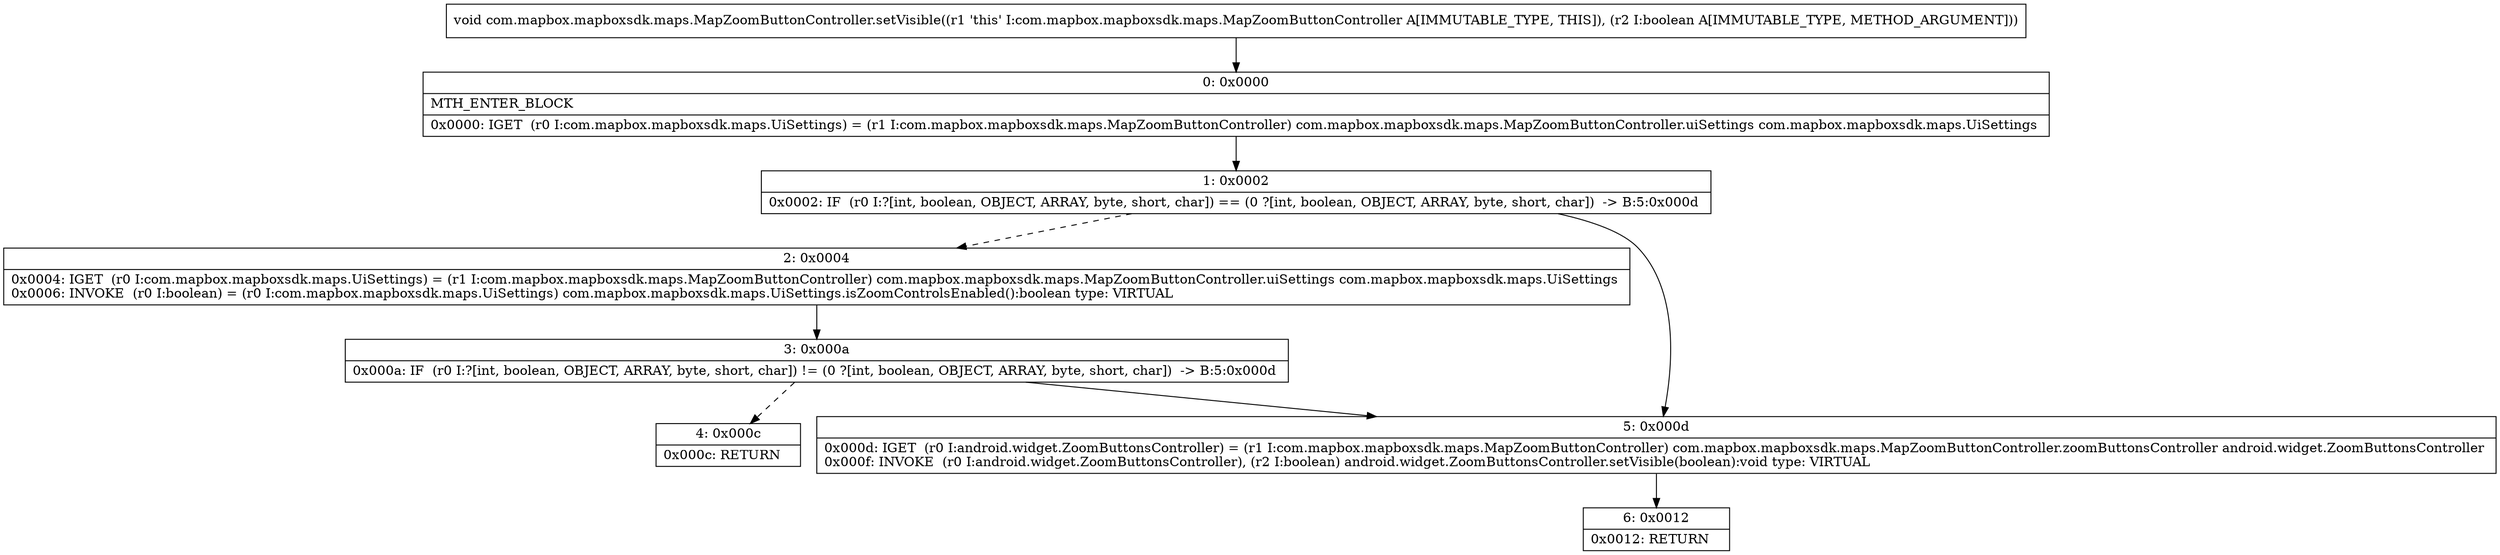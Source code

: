 digraph "CFG forcom.mapbox.mapboxsdk.maps.MapZoomButtonController.setVisible(Z)V" {
Node_0 [shape=record,label="{0\:\ 0x0000|MTH_ENTER_BLOCK\l|0x0000: IGET  (r0 I:com.mapbox.mapboxsdk.maps.UiSettings) = (r1 I:com.mapbox.mapboxsdk.maps.MapZoomButtonController) com.mapbox.mapboxsdk.maps.MapZoomButtonController.uiSettings com.mapbox.mapboxsdk.maps.UiSettings \l}"];
Node_1 [shape=record,label="{1\:\ 0x0002|0x0002: IF  (r0 I:?[int, boolean, OBJECT, ARRAY, byte, short, char]) == (0 ?[int, boolean, OBJECT, ARRAY, byte, short, char])  \-\> B:5:0x000d \l}"];
Node_2 [shape=record,label="{2\:\ 0x0004|0x0004: IGET  (r0 I:com.mapbox.mapboxsdk.maps.UiSettings) = (r1 I:com.mapbox.mapboxsdk.maps.MapZoomButtonController) com.mapbox.mapboxsdk.maps.MapZoomButtonController.uiSettings com.mapbox.mapboxsdk.maps.UiSettings \l0x0006: INVOKE  (r0 I:boolean) = (r0 I:com.mapbox.mapboxsdk.maps.UiSettings) com.mapbox.mapboxsdk.maps.UiSettings.isZoomControlsEnabled():boolean type: VIRTUAL \l}"];
Node_3 [shape=record,label="{3\:\ 0x000a|0x000a: IF  (r0 I:?[int, boolean, OBJECT, ARRAY, byte, short, char]) != (0 ?[int, boolean, OBJECT, ARRAY, byte, short, char])  \-\> B:5:0x000d \l}"];
Node_4 [shape=record,label="{4\:\ 0x000c|0x000c: RETURN   \l}"];
Node_5 [shape=record,label="{5\:\ 0x000d|0x000d: IGET  (r0 I:android.widget.ZoomButtonsController) = (r1 I:com.mapbox.mapboxsdk.maps.MapZoomButtonController) com.mapbox.mapboxsdk.maps.MapZoomButtonController.zoomButtonsController android.widget.ZoomButtonsController \l0x000f: INVOKE  (r0 I:android.widget.ZoomButtonsController), (r2 I:boolean) android.widget.ZoomButtonsController.setVisible(boolean):void type: VIRTUAL \l}"];
Node_6 [shape=record,label="{6\:\ 0x0012|0x0012: RETURN   \l}"];
MethodNode[shape=record,label="{void com.mapbox.mapboxsdk.maps.MapZoomButtonController.setVisible((r1 'this' I:com.mapbox.mapboxsdk.maps.MapZoomButtonController A[IMMUTABLE_TYPE, THIS]), (r2 I:boolean A[IMMUTABLE_TYPE, METHOD_ARGUMENT])) }"];
MethodNode -> Node_0;
Node_0 -> Node_1;
Node_1 -> Node_2[style=dashed];
Node_1 -> Node_5;
Node_2 -> Node_3;
Node_3 -> Node_4[style=dashed];
Node_3 -> Node_5;
Node_5 -> Node_6;
}

